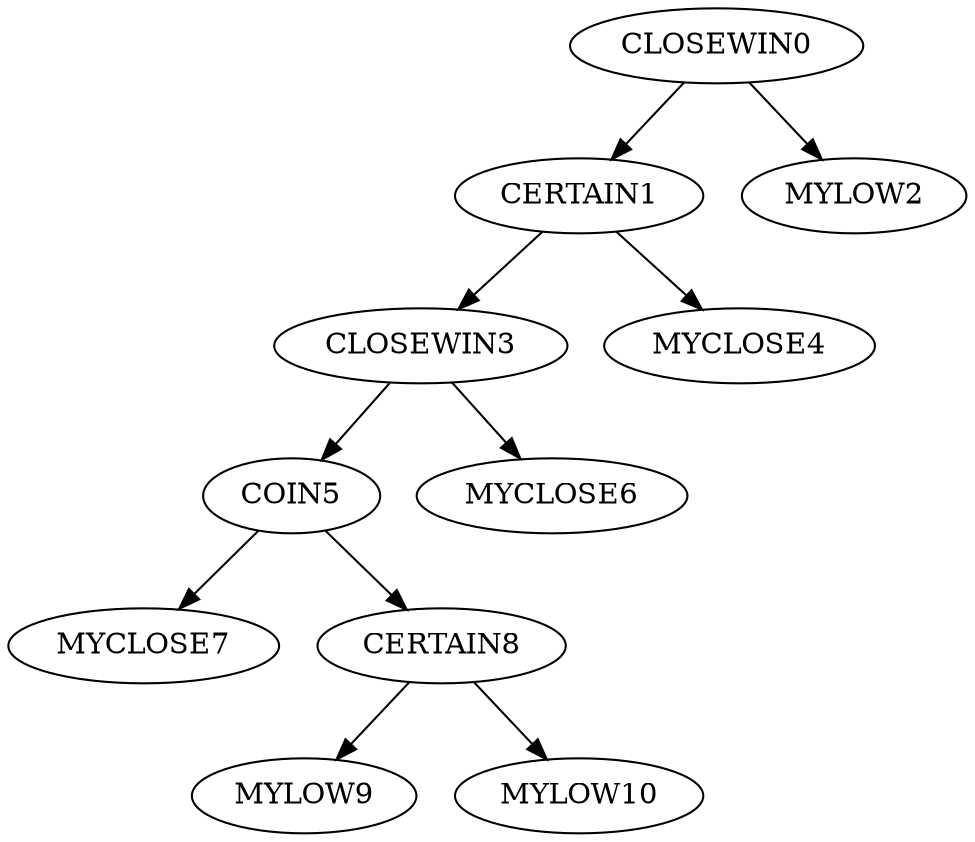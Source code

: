 digraph T {
	CLOSEWIN0 -> CERTAIN1;
	CLOSEWIN0 -> MYLOW2;
	CERTAIN1 -> CLOSEWIN3;
	CERTAIN1 -> MYCLOSE4;
	CLOSEWIN3 -> COIN5;
	CLOSEWIN3 -> MYCLOSE6;
	COIN5 -> MYCLOSE7;
	COIN5 -> CERTAIN8;
	CERTAIN8 -> MYLOW9;
	CERTAIN8 -> MYLOW10;
}